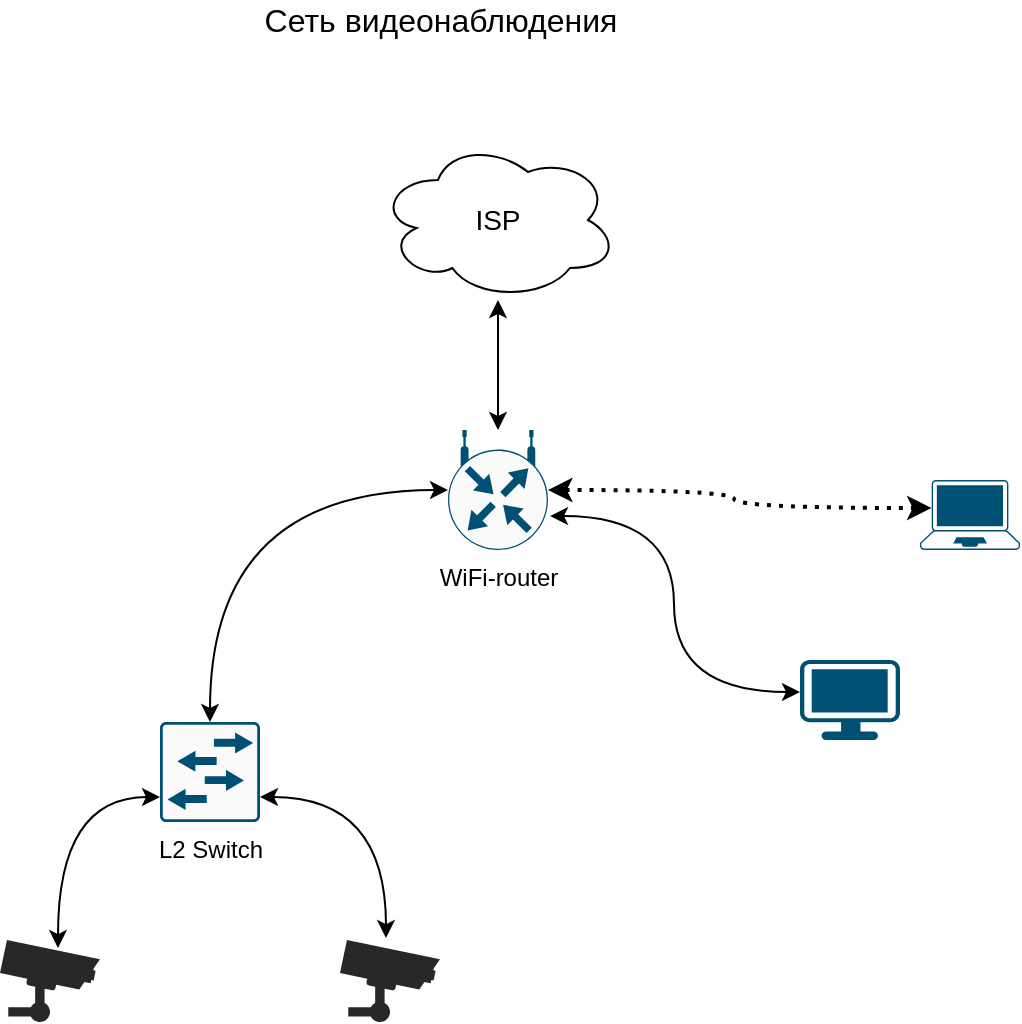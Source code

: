 <mxfile version="16.5.1" type="device"><diagram id="6a731a19-8d31-9384-78a2-239565b7b9f0" name="Page-1"><mxGraphModel dx="119" dy="610" grid="1" gridSize="10" guides="1" tooltips="1" connect="1" arrows="1" fold="1" page="1" pageScale="1" pageWidth="827" pageHeight="1169" background="none" math="0" shadow="0"><root><mxCell id="0"/><mxCell id="1" parent="0"/><mxCell id="pQYzgYxjAnABNGYKjhFb-2262" style="edgeStyle=orthogonalEdgeStyle;orthogonalLoop=1;jettySize=auto;html=1;exitX=0.5;exitY=0;exitDx=0;exitDy=0;exitPerimeter=0;entryX=0;entryY=0.5;entryDx=0;entryDy=0;entryPerimeter=0;curved=1;startArrow=classic;startFill=1;" parent="1" source="M3Fr1g3nOhsFUCGY_iEI-3" target="M3Fr1g3nOhsFUCGY_iEI-2" edge="1"><mxGeometry relative="1" as="geometry"><mxPoint x="1090.5" y="510" as="sourcePoint"/><mxPoint x="1229" y="343" as="targetPoint"/></mxGeometry></mxCell><mxCell id="pQYzgYxjAnABNGYKjhFb-2263" style="edgeStyle=orthogonalEdgeStyle;orthogonalLoop=1;jettySize=auto;html=1;exitX=1;exitY=0.75;exitDx=0;exitDy=0;exitPerimeter=0;entryX=0.46;entryY=-0.024;entryDx=0;entryDy=0;entryPerimeter=0;startArrow=classic;startFill=1;curved=1;" parent="1" source="M3Fr1g3nOhsFUCGY_iEI-3" target="M3Fr1g3nOhsFUCGY_iEI-8" edge="1"><mxGeometry relative="1" as="geometry"><mxPoint x="1173.5" y="510.98" as="targetPoint"/><mxPoint x="1090.5" y="560" as="sourcePoint"/></mxGeometry></mxCell><mxCell id="pQYzgYxjAnABNGYKjhFb-2264" style="edgeStyle=orthogonalEdgeStyle;orthogonalLoop=1;jettySize=auto;html=1;exitX=0;exitY=0.75;exitDx=0;exitDy=0;exitPerimeter=0;entryX=0.58;entryY=0.098;entryDx=0;entryDy=0;entryPerimeter=0;curved=1;startArrow=classic;startFill=1;" parent="1" source="M3Fr1g3nOhsFUCGY_iEI-3" target="M3Fr1g3nOhsFUCGY_iEI-7" edge="1"><mxGeometry relative="1" as="geometry"><mxPoint x="1040" y="560" as="sourcePoint"/><mxPoint x="1007" y="520" as="targetPoint"/></mxGeometry></mxCell><mxCell id="M3Fr1g3nOhsFUCGY_iEI-4" style="edgeStyle=orthogonalEdgeStyle;shape=connector;curved=1;rounded=1;orthogonalLoop=1;jettySize=auto;html=1;exitX=0.115;exitY=0.4;exitDx=0;exitDy=0;exitPerimeter=0;dashed=1;dashPattern=1 2;labelBackgroundColor=default;fontFamily=Helvetica;fontSize=11;fontColor=default;startArrow=classic;startFill=1;endArrow=classic;strokeColor=default;strokeWidth=2;entryX=1;entryY=0.5;entryDx=0;entryDy=0;entryPerimeter=0;" edge="1" parent="1" source="M3Fr1g3nOhsFUCGY_iEI-6" target="M3Fr1g3nOhsFUCGY_iEI-2"><mxGeometry relative="1" as="geometry"><mxPoint x="1260" y="300" as="targetPoint"/><mxPoint x="1435.2" y="320.5" as="sourcePoint"/></mxGeometry></mxCell><mxCell id="M3Fr1g3nOhsFUCGY_iEI-1" style="edgeStyle=orthogonalEdgeStyle;orthogonalLoop=1;jettySize=auto;html=1;exitX=0;exitY=0.4;exitDx=0;exitDy=0;exitPerimeter=0;entryX=1.02;entryY=0.717;entryDx=0;entryDy=0;entryPerimeter=0;startArrow=classic;startFill=1;strokeWidth=1;curved=1;strokeColor=default;" edge="1" parent="1" source="M3Fr1g3nOhsFUCGY_iEI-5" target="M3Fr1g3nOhsFUCGY_iEI-2"><mxGeometry relative="1" as="geometry"><mxPoint x="1355.2" y="430.5" as="sourcePoint"/><mxPoint x="1258.64" y="337.7" as="targetPoint"/></mxGeometry></mxCell><mxCell id="pQYzgYxjAnABNGYKjhFb-2273" value="&lt;font style=&quot;font-size: 14px&quot;&gt;ISP&lt;/font&gt;" style="ellipse;shape=cloud;whiteSpace=wrap;html=1;" parent="1" vertex="1"><mxGeometry x="1169" y="120" width="120" height="80" as="geometry"/></mxCell><mxCell id="pQYzgYxjAnABNGYKjhFb-2278" value="&lt;font style=&quot;font-size: 16px&quot;&gt;Сеть видеонаблюдения&lt;/font&gt;" style="text;html=1;align=center;verticalAlign=middle;resizable=0;points=[];autosize=1;strokeColor=none;fillColor=none;fontSize=14;" parent="1" vertex="1"><mxGeometry x="1100" y="50" width="200" height="20" as="geometry"/></mxCell><mxCell id="M3Fr1g3nOhsFUCGY_iEI-9" value="" style="edgeStyle=orthogonalEdgeStyle;shape=connector;curved=1;rounded=1;orthogonalLoop=1;jettySize=auto;html=1;labelBackgroundColor=default;fontFamily=Helvetica;fontSize=11;fontColor=default;startArrow=classic;startFill=1;endArrow=classic;strokeColor=default;strokeWidth=1;" edge="1" parent="1" source="M3Fr1g3nOhsFUCGY_iEI-2" target="pQYzgYxjAnABNGYKjhFb-2273"><mxGeometry relative="1" as="geometry"/></mxCell><mxCell id="M3Fr1g3nOhsFUCGY_iEI-2" value="WiFi-router" style="sketch=0;points=[[0.5,0,0],[1,0.5,0],[0.5,1,0],[0,0.5,0],[0.145,0.145,0],[0.856,0.145,0],[0.855,0.856,0],[0.145,0.855,0]];verticalLabelPosition=bottom;html=1;verticalAlign=top;aspect=fixed;align=center;pointerEvents=1;shape=mxgraph.cisco19.rect;prIcon=wireless_router;fillColor=#FAFAFA;strokeColor=#005073;" vertex="1" parent="1"><mxGeometry x="1204" y="265" width="50" height="60" as="geometry"/></mxCell><mxCell id="M3Fr1g3nOhsFUCGY_iEI-3" value="L2 Switch" style="sketch=0;points=[[0.015,0.015,0],[0.985,0.015,0],[0.985,0.985,0],[0.015,0.985,0],[0.25,0,0],[0.5,0,0],[0.75,0,0],[1,0.25,0],[1,0.5,0],[1,0.75,0],[0.75,1,0],[0.5,1,0],[0.25,1,0],[0,0.75,0],[0,0.5,0],[0,0.25,0]];verticalLabelPosition=bottom;html=1;verticalAlign=top;aspect=fixed;align=center;pointerEvents=1;shape=mxgraph.cisco19.rect;prIcon=l2_switch;fillColor=#FAFAFA;strokeColor=#005073;" vertex="1" parent="1"><mxGeometry x="1060" y="411" width="50" height="50" as="geometry"/></mxCell><mxCell id="M3Fr1g3nOhsFUCGY_iEI-5" value="" style="points=[[0.03,0.03,0],[0.5,0,0],[0.97,0.03,0],[1,0.4,0],[0.97,0.745,0],[0.5,1,0],[0.03,0.745,0],[0,0.4,0]];verticalLabelPosition=bottom;sketch=0;html=1;verticalAlign=top;aspect=fixed;align=center;pointerEvents=1;shape=mxgraph.cisco19.workstation;fillColor=#005073;strokeColor=none;fontFamily=Helvetica;fontSize=11;fontColor=default;" vertex="1" parent="1"><mxGeometry x="1380" y="380" width="50" height="40" as="geometry"/></mxCell><mxCell id="M3Fr1g3nOhsFUCGY_iEI-6" value="" style="points=[[0.13,0.02,0],[0.5,0,0],[0.87,0.02,0],[0.885,0.4,0],[0.985,0.985,0],[0.5,1,0],[0.015,0.985,0],[0.115,0.4,0]];verticalLabelPosition=bottom;sketch=0;html=1;verticalAlign=top;aspect=fixed;align=center;pointerEvents=1;shape=mxgraph.cisco19.laptop;fillColor=#005073;strokeColor=none;fontFamily=Helvetica;fontSize=11;fontColor=default;" vertex="1" parent="1"><mxGeometry x="1440" y="290" width="50" height="35" as="geometry"/></mxCell><mxCell id="M3Fr1g3nOhsFUCGY_iEI-7" value="" style="verticalLabelPosition=bottom;sketch=0;html=1;fillColor=#282828;strokeColor=none;verticalAlign=top;pointerEvents=1;align=center;shape=mxgraph.cisco_safe.technology_icons.icon10;fontFamily=Helvetica;fontSize=11;fontColor=default;" vertex="1" parent="1"><mxGeometry x="980" y="520" width="50" height="41" as="geometry"/></mxCell><mxCell id="M3Fr1g3nOhsFUCGY_iEI-8" value="" style="verticalLabelPosition=bottom;sketch=0;html=1;fillColor=#282828;strokeColor=none;verticalAlign=top;pointerEvents=1;align=center;shape=mxgraph.cisco_safe.technology_icons.icon10;fontFamily=Helvetica;fontSize=11;fontColor=default;" vertex="1" parent="1"><mxGeometry x="1150" y="520" width="50" height="41" as="geometry"/></mxCell></root></mxGraphModel></diagram></mxfile>